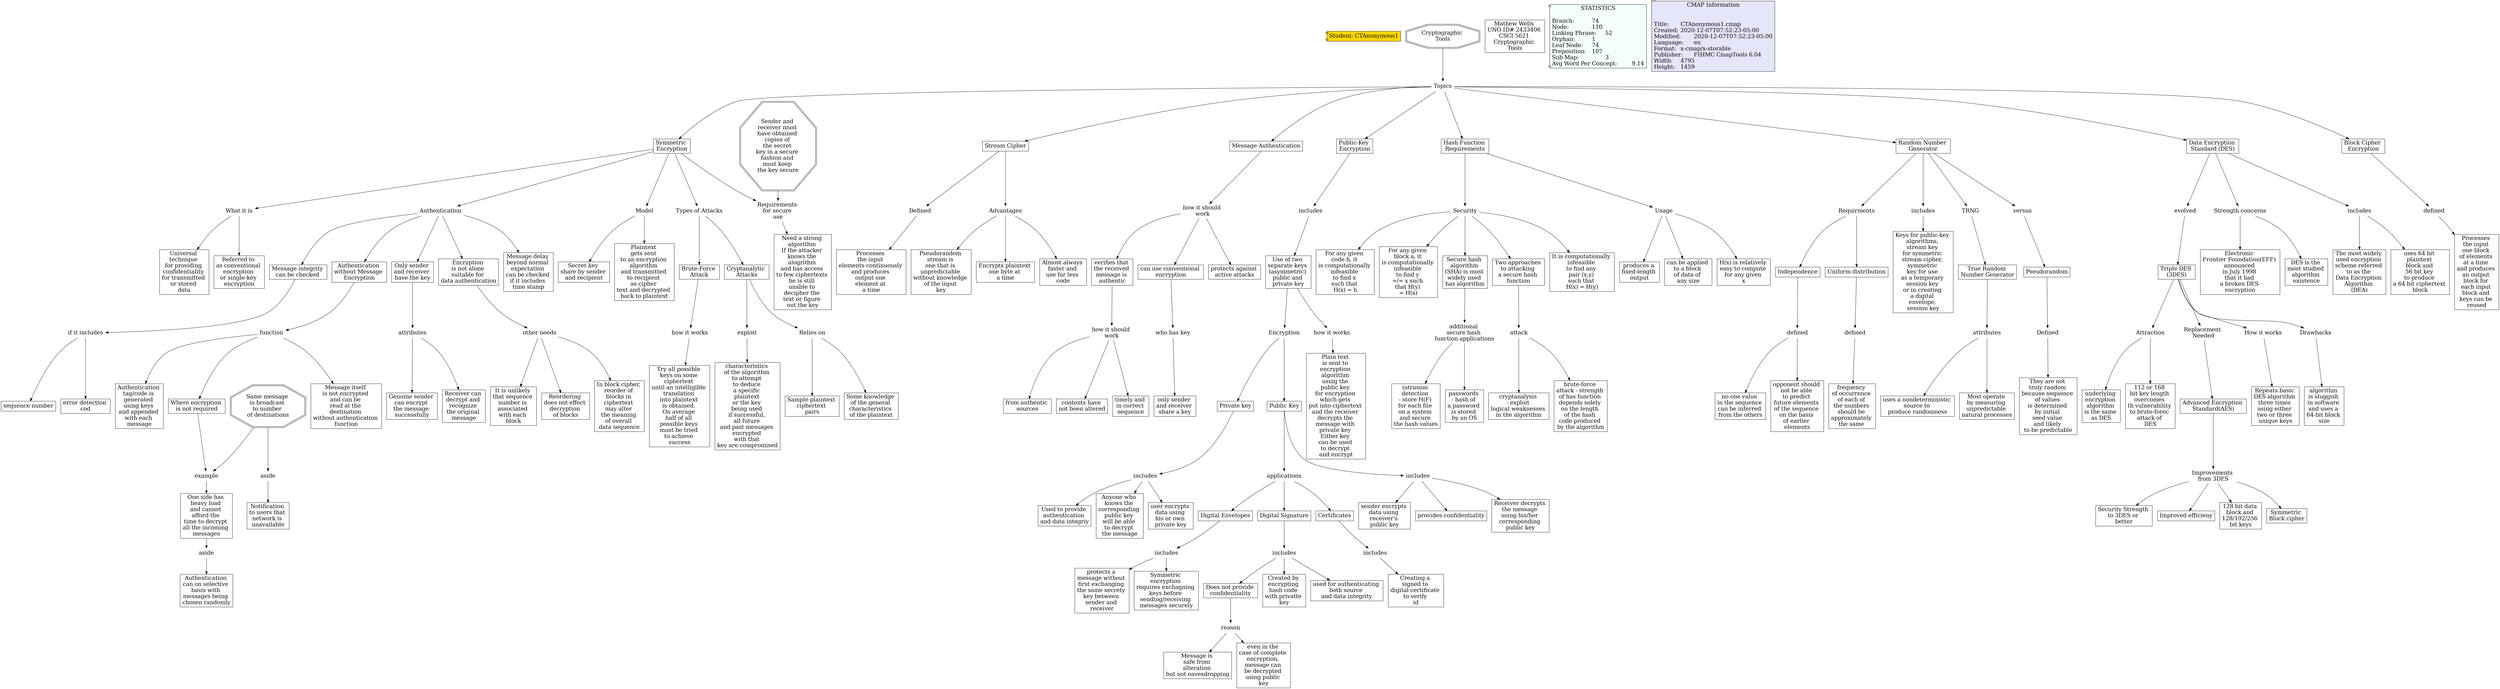 // The Round Table
digraph {
	Student [label="Student: CTAnonymous1" fillcolor=gold fontsize=20 shape=component style=filled]
	"1RRT3YQT1-2DHSBYP-NV" [label="What it is
" fontsize=20 shape=none]
	"1RRT3YQSZ-HDP1C3-NR" [label="Universal 
technique 
for providing 
confidentiality 
for transmitted 
or stored 
data" fillcolor=white fontsize=20 shape=rect style=filled]
	"1RRT3YQT1-2DHSBYP-NV" -> "1RRT3YQSZ-HDP1C3-NR" [constraint=true]
	"1RRT4T0M8-1S76WCY-1FP" [label="Brute-Force 
Attack" fillcolor=white fontsize=20 shape=rect style=filled]
	"1RRT5S56F-HPVJMP-1Z0" [label="how it works
" fontsize=20 shape=none]
	"1RRT4T0M8-1S76WCY-1FP" -> "1RRT5S56F-HPVJMP-1Z0" [constraint=true]
	"1RRT785K9-MZ1GY3-38H" [label="Stream Cipher
" fillcolor=white fontsize=20 shape=rect style=filled]
	"1RRT78WBW-214J5VQ-39P" [label=Defined fontsize=20 shape=none]
	"1RRT785K9-MZ1GY3-38H" -> "1RRT78WBW-214J5VQ-39P" [constraint=true]
	"1RRW8PYCR-46Y73N-25W" [label=Authentication fontsize=20 shape=none]
	"1RRW8VRRW-25Y29TM-2GQ" [label="Message integrity 
can be checked 
" fillcolor=white fontsize=20 shape=rect style=filled]
	"1RRW8PYCR-46Y73N-25W" -> "1RRW8VRRW-25Y29TM-2GQ" [constraint=true]
	"1RRWMLDQZ-8KQN1R-BGL" [label="Digital Envelopes
" fillcolor=white fontsize=20 shape=rect style=filled]
	"1RRWMWY0Y-1HJ2RPH-BZ1" [label=includes fontsize=20 shape=none]
	"1RRWMLDQZ-8KQN1R-BGL" -> "1RRWMWY0Y-1HJ2RPH-BZ1" [constraint=true]
	"1RRW732QK-1BCPK6T-NX" [label="Improvements 
from 3DES" fontsize=20 shape=none]
	"1RRW732QK-28YXNYF-NT" [label="Security Strength 
to 3DES or 
better" fillcolor=white fontsize=20 shape=rect style=filled]
	"1RRW732QK-1BCPK6T-NX" -> "1RRW732QK-28YXNYF-NT" [constraint=true]
	"1RRWB2BK1-1C7B2NV-42F" [label=example fontsize=20 shape=none]
	"1RRWB42NH-2BW5D7Y-45R" [label="One side has 
heavy load 
and cannot 
afford the 
time to decrypt 
all the incoming 
messages" fillcolor=white fontsize=20 shape=rect style=filled]
	"1RRWB2BK1-1C7B2NV-42F" -> "1RRWB42NH-2BW5D7Y-45R" [constraint=true]
	"1RRWNR5CM-1QS007F-FPW" [label=Defined fontsize=20 shape=none]
	"1RRWNR5CM-ZWGMZ2-FPS" [label="They are not 
truly random 
because sequence 
of values 
is determined 
by initial 
seed value 
and likely 
to be predictable
" fillcolor=white fontsize=20 shape=rect style=filled]
	"1RRWNR5CM-1QS007F-FPW" -> "1RRWNR5CM-ZWGMZ2-FPS" [constraint=true]
	"1RRT4PV1T-1QD0R9X-18F" [label="Cryptanalytic 
Attacks" fillcolor=white fontsize=20 shape=rect style=filled]
	"1RRT5JC1Q-4GXF4P-1Q6" [label=exploit fontsize=20 shape=none]
	"1RRT4PV1T-1QD0R9X-18F" -> "1RRT5JC1Q-4GXF4P-1Q6" [constraint=true]
	"1RRT8DK1M-P03B44-4P5" [label=Attraction fontsize=20 shape=none]
	"1RRT8FRPD-BC73MX-4T6" [label="underlying 
encryption 
algorithm 
is the same 
as DES" fillcolor=white fontsize=20 shape=rect style=filled]
	"1RRT8DK1M-P03B44-4P5" -> "1RRT8FRPD-BC73MX-4T6" [constraint=true]
	"1RRWNW36X-1TBH7XQ-FYM" [label=attributes fontsize=20 shape=none]
	"1RRWNW36X-9CZ5G1-FYJ" [label="uses a nondeterministic 
source to 
produce randomness
" fillcolor=white fontsize=20 shape=rect style=filled]
	"1RRWNW36X-1TBH7XQ-FYM" -> "1RRWNW36X-9CZ5G1-FYJ" [constraint=true]
	"1RRWF352Z-23SQC2D-7XQ" [label="Use of two 
separate keys 
(asymmetric) 
public and 
private key
" fillcolor=white fontsize=20 shape=rect style=filled]
	"1RRWFFHX7-25QSX60-8JQ" [label=Encryption fontsize=20 shape=none]
	"1RRWF352Z-23SQC2D-7XQ" -> "1RRWFFHX7-25QSX60-8JQ" [constraint=true]
	"1RRT785K9-MZ1GY3-38H" [label="Stream Cipher
" fillcolor=white fontsize=20 shape=rect style=filled]
	"1RRT7CV18-26GMDFF-3GQ" [label=Advantages fontsize=20 shape=none]
	"1RRT785K9-MZ1GY3-38H" -> "1RRT7CV18-26GMDFF-3GQ" [constraint=true]
	"1RRT6YZG0-1QQWXYY-2WZ" [label=Topics fontsize=20 shape=none]
	"1RRT785K9-MZ1GY3-38H" [label="Stream Cipher
" fillcolor=white fontsize=20 shape=rect style=filled]
	"1RRT6YZG0-1QQWXYY-2WZ" -> "1RRT785K9-MZ1GY3-38H" [constraint=true]
	"1RRT859T0-FC4WTF-4H6" [label=evolved fontsize=20 shape=none]
	"1RRT859T0-1FHZXM8-4H3" [label="Triple DES 
(3DES)" fillcolor=white fontsize=20 shape=rect style=filled]
	"1RRT859T0-FC4WTF-4H6" -> "1RRT859T0-1FHZXM8-4H3" [constraint=true]
	"1RRW9SV0J-NSRQSC-3P3" [label="Authentication 
without Message 
Encryption" fillcolor=white fontsize=20 shape=rect style=filled]
	"1RRW9TN17-J2KG77-3R6" [label=function fontsize=20 shape=none]
	"1RRW9SV0J-NSRQSC-3P3" -> "1RRW9TN17-J2KG77-3R6" [constraint=true]
	"1RRWFG88K-1C27JND-8M4" [label=includes fontsize=20 shape=none]
	"1RRWFXG2X-1HGKBMY-8VF" [label="Used to provide 
authentication 
and data integriy
" fillcolor=white fontsize=20 shape=rect style=filled]
	"1RRWFG88K-1C27JND-8M4" -> "1RRWFXG2X-1HGKBMY-8VF" [constraint=true]
	"1RRWFFQCV-1NPCPG3-8KR" [label="Private key
" fillcolor=white fontsize=20 shape=rect style=filled]
	"1RRWFG88K-1C27JND-8M4" [label=includes fontsize=20 shape=none]
	"1RRWFFQCV-1NPCPG3-8KR" -> "1RRWFG88K-1C27JND-8M4" [constraint=true]
	"1RRWCPYSF-X318H1-4TN" [label=Security fontsize=20 shape=none]
	"1RRWCPYSF-21G5YV1-4TK" [label="For any given 
code h, it 
is computationally 
infeasible 
to find x 
such that 
H(x) = h" fillcolor=white fontsize=20 shape=rect style=filled]
	"1RRWCPYSF-X318H1-4TN" -> "1RRWCPYSF-21G5YV1-4TK" [constraint=true]
	"1RRW7L1JY-16205QV-18Y" [label="Message Authentication
" fillcolor=white fontsize=20 shape=rect style=filled]
	"1RRW7V4LT-XYH87P-1B8" [label="how it should 
work" fontsize=20 shape=none]
	"1RRW7L1JY-16205QV-18Y" -> "1RRW7V4LT-XYH87P-1B8" [constraint=true]
	"1RRW7V4LT-XYH87P-1B8" [label="how it should 
work" fontsize=20 shape=none]
	"1RRW7WHVB-13WCTCP-1FD" [label="verifies that 
the received 
message is 
authentic" fillcolor=white fontsize=20 shape=rect style=filled]
	"1RRW7V4LT-XYH87P-1B8" -> "1RRW7WHVB-13WCTCP-1FD" [constraint=true]
	"1RRT80YNV-5NM71Q-473" [label="Strength concerns
" fontsize=20 shape=none]
	"1RRT82DS9-T0C5JC-49Z" [label="Electronic 
Frontier Foundation(EFF) 
announced 
in July 1998 
that it had 
a broken DES 
encryption" fillcolor=white fontsize=20 shape=rect style=filled]
	"1RRT80YNV-5NM71Q-473" -> "1RRT82DS9-T0C5JC-49Z" [constraint=true]
	"1RRWF24DM-LG37QJ-7W7" [label="Public-Key 
Encryption" fillcolor=white fontsize=20 shape=rect style=filled]
	"1RRWF352Z-DMZWTH-7XT" [label=includes fontsize=20 shape=none]
	"1RRWF24DM-LG37QJ-7W7" -> "1RRWF352Z-DMZWTH-7XT" [constraint=true]
	"1RRWF352Z-23SQC2D-7XQ" [label="Use of two 
separate keys 
(asymmetric) 
public and 
private key
" fillcolor=white fontsize=20 shape=rect style=filled]
	"1RRWF6CNR-1W78V9Z-835" [label="how it works
" fontsize=20 shape=none]
	"1RRWF352Z-23SQC2D-7XQ" -> "1RRWF6CNR-1W78V9Z-835" [constraint=true]
	"1RRT859T0-1FHZXM8-4H3" [label="Triple DES 
(3DES)" fillcolor=white fontsize=20 shape=rect style=filled]
	"1RRW70Y4J-1RHT32B-DV" [label="Replacement 
Needed" fontsize=20 shape=none]
	"1RRT859T0-1FHZXM8-4H3" -> "1RRW70Y4J-1RHT32B-DV" [constraint=true]
	"1RRW9FRGL-235YVGV-2YJ" [label="other needs
" fontsize=20 shape=none]
	"1RRW9KRZK-29Z2J69-35X" [label="It is unlikely 
that sequence 
number is 
associated 
with each 
block" fillcolor=white fontsize=20 shape=rect style=filled]
	"1RRW9FRGL-235YVGV-2YJ" -> "1RRW9KRZK-29Z2J69-35X" [constraint=true]
	"1RRWNGHFR-1WGGQ5W-F59" [label=Requirments fontsize=20 shape=none]
	"1RRWNHPT1-ZDCX0J-F79" [label=Independence fillcolor=white fontsize=20 shape=rect style=filled]
	"1RRWNGHFR-1WGGQ5W-F59" -> "1RRWNHPT1-ZDCX0J-F79" [constraint=true]
	"1RRT7WRQH-1KJS3M9-3YW" [label=includes fontsize=20 shape=none]
	"1RRT7WRQH-2BMJT9R-3YS" [label="The most widely 
used encryption 
scheme referred 
to as the 
Data Encryption 
Algorithm 
(DEA)" fillcolor=white fontsize=20 shape=rect style=filled]
	"1RRT7WRQH-1KJS3M9-3YW" -> "1RRT7WRQH-2BMJT9R-3YS" [constraint=true]
	"1RRT6YZG0-1QQWXYY-2WZ" [label=Topics fontsize=20 shape=none]
	"1RRWF24DM-LG37QJ-7W7" [label="Public-Key 
Encryption" fillcolor=white fontsize=20 shape=rect style=filled]
	"1RRT6YZG0-1QQWXYY-2WZ" -> "1RRWF24DM-LG37QJ-7W7" [constraint=true]
	"1RRWCPYSF-X318H1-4TN" [label=Security fontsize=20 shape=none]
	"1RRWCTRM7-2371WP-523" [label="For any given 
block a, it 
is computationally 
infeasible 
to find y 
=/= x such 
that H(y) 
= H(x)" fillcolor=white fontsize=20 shape=rect style=filled]
	"1RRWCPYSF-X318H1-4TN" -> "1RRWCTRM7-2371WP-523" [constraint=true]
	"1RRT2YG74-1P5TQKN-9W" [label="Cryptographic 
Tools" fillcolor=white fontsize=20 shape=doubleoctagon style=filled]
	"1RRT6YZG0-1QQWXYY-2WZ" [label=Topics fontsize=20 shape=none]
	"1RRT2YG74-1P5TQKN-9W" -> "1RRT6YZG0-1QQWXYY-2WZ" [constraint=true]
	"1RRWCN3LP-156Q0TT-4R3" [label="Hash Function 
Requirements" fillcolor=white fontsize=20 shape=rect style=filled]
	"1RRWCPM0R-KQPF45-4SV" [label=Usage fontsize=20 shape=none]
	"1RRWCN3LP-156Q0TT-4R3" -> "1RRWCPM0R-KQPF45-4SV" [constraint=true]
	"1RRT3B4WC-1Q2BPQX-KT" [label="Symmetric 
Encryption" fillcolor=white fontsize=20 shape=rect style=filled]
	"1RRT43NKB-28GH506-Y8" [label=Model fontsize=20 shape=none]
	"1RRT3B4WC-1Q2BPQX-KT" -> "1RRT43NKB-28GH506-Y8" [constraint=true]
	"1RRW9TN17-J2KG77-3R6" [label=function fontsize=20 shape=none]
	"1RRW9TN17-1FWRF1T-3R3" [label="Authentication 
tag/code is 
generated 
using keys 
and appended 
with each 
message" fillcolor=white fontsize=20 shape=rect style=filled]
	"1RRW9TN17-J2KG77-3R6" -> "1RRW9TN17-1FWRF1T-3R3" [constraint=true]
	"1RRT3B4WC-1Q2BPQX-KT" [label="Symmetric 
Encryption" fillcolor=white fontsize=20 shape=rect style=filled]
	"1RRW8PYCR-46Y73N-25W" [label=Authentication fontsize=20 shape=none]
	"1RRT3B4WC-1Q2BPQX-KT" -> "1RRW8PYCR-46Y73N-25W" [constraint=true]
	"1RRWDF2YP-G81LM1-6C3" [label="Secure hash 
algorithm 
(SHA) is most 
widely used 
has algorithm
" fillcolor=white fontsize=20 shape=rect style=filled]
	"1RRWDGP7Y-1FHN5ND-6YP" [label="additional 
secure hash 
function applications
" fontsize=20 shape=none]
	"1RRWDF2YP-G81LM1-6C3" -> "1RRWDGP7Y-1FHN5ND-6YP" [constraint=true]
	"1RRWMWY0Y-1HJ2RPH-BZ1" [label=includes fontsize=20 shape=none]
	"1RRWMYBTT-10MWGGZ-C3J" [label="protects a 
message without 
first exchanging 
the same secrety 
key between 
sender and 
receiver" fillcolor=white fontsize=20 shape=rect style=filled]
	"1RRWMWY0Y-1HJ2RPH-BZ1" -> "1RRWMYBTT-10MWGGZ-C3J" [constraint=true]
	"1RRWN7SDJ-11NN1WK-DWG" [label="Random Number 
Generator" fillcolor=white fontsize=20 shape=rect style=filled]
	"1RRWNBRJY-1T4MG76-DY3" [label=includes fontsize=20 shape=none]
	"1RRWN7SDJ-11NN1WK-DWG" -> "1RRWNBRJY-1T4MG76-DY3" [constraint=true]
	"1RRWDGP7Y-1FHN5ND-6YP" [label="additional 
secure hash 
function applications
" fontsize=20 shape=none]
	"1RRWDJTNF-1JP2XR3-73K" [label="intrusion 
detection 
- store H(F) 
for each file 
on a system 
and secure 
the hash values
" fillcolor=white fontsize=20 shape=rect style=filled]
	"1RRWDGP7Y-1FHN5ND-6YP" -> "1RRWDJTNF-1JP2XR3-73K" [constraint=true]
	"1RRT6YZG0-1QQWXYY-2WZ" [label=Topics fontsize=20 shape=none]
	"1RRT3B4WC-1Q2BPQX-KT" [label="Symmetric 
Encryption" fillcolor=white fontsize=20 shape=rect style=filled]
	"1RRT6YZG0-1QQWXYY-2WZ" -> "1RRT3B4WC-1Q2BPQX-KT" [constraint=true]
	"1RRW90KRX-YFGVCF-2KD" [label="if it includes
" fontsize=20 shape=none]
	"1RRW90KRX-21JXKHT-2K9" [label="sequence number
" fillcolor=white fontsize=20 shape=rect style=filled]
	"1RRW90KRX-YFGVCF-2KD" -> "1RRW90KRX-21JXKHT-2K9" [constraint=true]
	"1RRT7NYFH-1L8G2KC-3WT" [label="Data Encryption 
Standard (DES)
" fillcolor=white fontsize=20 shape=rect style=filled]
	"1RRT7WRQH-1KJS3M9-3YW" [label=includes fontsize=20 shape=none]
	"1RRT7NYFH-1L8G2KC-3WT" -> "1RRT7WRQH-1KJS3M9-3YW" [constraint=true]
	"1RRW9FRGL-235YVGV-2YJ" [label="other needs
" fontsize=20 shape=none]
	"1RRW9JS9F-16TSF9R-33B" [label="Reordering 
does not effect 
decryption 
of blocks" fillcolor=white fontsize=20 shape=rect style=filled]
	"1RRW9FRGL-235YVGV-2YJ" -> "1RRW9JS9F-16TSF9R-33B" [constraint=true]
	"1RRT4PV2B-NT94Q4-18J" [label="Types of Attacks
" fontsize=20 shape=none]
	"1RRT4PV1T-1QD0R9X-18F" [label="Cryptanalytic 
Attacks" fillcolor=white fontsize=20 shape=rect style=filled]
	"1RRT4PV2B-NT94Q4-18J" -> "1RRT4PV1T-1QD0R9X-18F" [constraint=true]
	"1RRWD7W1W-1LGTQY5-60M" [label=attack fontsize=20 shape=none]
	"1RRWD7W1W-1J9G234-60J" [label="cryptanalysis 
- exploit 
logical weaknesses 
in the algorithm
" fillcolor=white fontsize=20 shape=rect style=filled]
	"1RRWD7W1W-1LGTQY5-60M" -> "1RRWD7W1W-1J9G234-60J" [constraint=true]
	"1RRWMJBYP-3BT3JS-BBV" [label="Digital Signature
" fillcolor=white fontsize=20 shape=rect style=filled]
	"1RRWMM69L-3PVRFX-BHV" [label=includes fontsize=20 shape=none]
	"1RRWMJBYP-3BT3JS-BBV" -> "1RRWMM69L-3PVRFX-BHV" [constraint=true]
	"1RRT4PV2B-NT94Q4-18J" [label="Types of Attacks
" fontsize=20 shape=none]
	"1RRT4T0M8-1S76WCY-1FP" [label="Brute-Force 
Attack" fillcolor=white fontsize=20 shape=rect style=filled]
	"1RRT4PV2B-NT94Q4-18J" -> "1RRT4T0M8-1S76WCY-1FP" [constraint=true]
	"1RRW9TN17-J2KG77-3R6" [label=function fontsize=20 shape=none]
	"1RRWB1DQD-HW03Z0-40F" [label="Where encryption 
is not required
" fillcolor=white fontsize=20 shape=rect style=filled]
	"1RRW9TN17-J2KG77-3R6" -> "1RRWB1DQD-HW03Z0-40F" [constraint=true]
	"1RRW8PYCR-10QYCSV-25S" [label="Only sender 
and receiver 
have the key
" fillcolor=white fontsize=20 shape=rect style=filled]
	"1RRW8S5DD-23F0GR-290" [label=attributes fontsize=20 shape=none]
	"1RRW8PYCR-10QYCSV-25S" -> "1RRW8S5DD-23F0GR-290" [constraint=true]
	"1RRWN7SDJ-11NN1WK-DWG" [label="Random Number 
Generator" fillcolor=white fontsize=20 shape=rect style=filled]
	"1RRWNTC70-G90WSL-FW6" [label=TRNG fontsize=20 shape=none]
	"1RRWN7SDJ-11NN1WK-DWG" -> "1RRWNTC70-G90WSL-FW6" [constraint=true]
	"1RRW7XG4L-T820X1-1HS" [label="can use conventional 
encryption" fillcolor=white fontsize=20 shape=rect style=filled]
	"1RRW7YP31-1Z49LN2-1KJ" [label="who has key
" fontsize=20 shape=none]
	"1RRW7XG4L-T820X1-1HS" -> "1RRW7YP31-1Z49LN2-1KJ" [constraint=true]
	"1RRT4PV1T-1QD0R9X-18F" [label="Cryptanalytic 
Attacks" fillcolor=white fontsize=20 shape=rect style=filled]
	"1RRT56Z5C-YGYXPL-1HF" [label="Relies on" fontsize=20 shape=none]
	"1RRT4PV1T-1QD0R9X-18F" -> "1RRT56Z5C-YGYXPL-1HF" [constraint=true]
	"1RRT3B4WC-1Q2BPQX-KT" [label="Symmetric 
Encryption" fillcolor=white fontsize=20 shape=rect style=filled]
	"1RRT3YQT1-2DHSBYP-NV" [label="What it is
" fontsize=20 shape=none]
	"1RRT3B4WC-1Q2BPQX-KT" -> "1RRT3YQT1-2DHSBYP-NV" [constraint=true]
	"1RRWNPMTT-XM56CJ-FN0" [label=versus fontsize=20 shape=none]
	"1RRWNPMT9-62W0GM-FMX" [label=Pseudorandom fillcolor=white fontsize=20 shape=rect style=filled]
	"1RRWNPMTT-XM56CJ-FN0" -> "1RRWNPMT9-62W0GM-FMX" [constraint=true]
	"1RRWNKJT6-1YPR02F-FD8" [label=defined fontsize=20 shape=none]
	"1RRWNKJT6-1QVL0HP-FD5" [label="no one value 
in the sequence 
can be inferred 
from the others
" fillcolor=white fontsize=20 shape=rect style=filled]
	"1RRWNKJT6-1YPR02F-FD8" -> "1RRWNKJT6-1QVL0HP-FD5" [constraint=true]
	"1RRW9FRGL-235YVGV-2YJ" [label="other needs
" fontsize=20 shape=none]
	"1RRW9FRGL-1NFJV85-2YF" [label="In block cipher, 
reorder of 
blocks in 
ciphertext 
may alter 
the meaning 
of overall 
data sequence
" fillcolor=white fontsize=20 shape=rect style=filled]
	"1RRW9FRGL-235YVGV-2YJ" -> "1RRW9FRGL-1NFJV85-2YF" [constraint=true]
	"1RRT5JC1Q-4GXF4P-1Q6" [label=exploit fontsize=20 shape=none]
	"1RRT5JC1Q-NPX10Q-1Q3" [label="characteristics 
of the algorithm 
to attempt 
to deduce 
a specific 
plaintext 
or the key 
being used 
if successful, 
all future 
and past messages 
encrypted 
with that 
key are compromised
" fillcolor=white fontsize=20 shape=rect style=filled]
	"1RRT5JC1Q-4GXF4P-1Q6" -> "1RRT5JC1Q-NPX10Q-1Q3" [constraint=true]
	"1RRT6YZG0-1QQWXYY-2WZ" [label=Topics fontsize=20 shape=none]
	"1RRW7L1JY-16205QV-18Y" [label="Message Authentication
" fillcolor=white fontsize=20 shape=rect style=filled]
	"1RRT6YZG0-1QQWXYY-2WZ" -> "1RRW7L1JY-16205QV-18Y" [constraint=true]
	"1RRWNPMT9-62W0GM-FMX" [label=Pseudorandom fillcolor=white fontsize=20 shape=rect style=filled]
	"1RRWNR5CM-1QS007F-FPW" [label=Defined fontsize=20 shape=none]
	"1RRWNPMT9-62W0GM-FMX" -> "1RRWNR5CM-1QS007F-FPW" [constraint=true]
	"1RRT75FP0-5YW5JG-334" [label=defined fontsize=20 shape=none]
	"1RRT75FP0-23W9L1C-331" [label="Processes 
the input 
one block 
of elements 
at a time 
and produces 
an output 
block for 
each input 
block and 
keys can be 
reused" fillcolor=white fontsize=20 shape=rect style=filled]
	"1RRT75FP0-5YW5JG-334" -> "1RRT75FP0-23W9L1C-331" [constraint=true]
	"1RRT7CV18-26GMDFF-3GQ" [label=Advantages fontsize=20 shape=none]
	"1RRT7JFSX-1CY7QRV-3M8" [label="Pseudorandom 
stream is 
one that is 
unpredictable 
without knowledge 
of the input 
key" fillcolor=white fontsize=20 shape=rect style=filled]
	"1RRT7CV18-26GMDFF-3GQ" -> "1RRT7JFSX-1CY7QRV-3M8" [constraint=true]
	"1RRT859T0-1FHZXM8-4H3" [label="Triple DES 
(3DES)" fillcolor=white fontsize=20 shape=rect style=filled]
	"1RRT8DK1M-P03B44-4P5" [label=Attraction fontsize=20 shape=none]
	"1RRT859T0-1FHZXM8-4H3" -> "1RRT8DK1M-P03B44-4P5" [constraint=true]
	"1RRW7WHVB-13WCTCP-1FD" [label="verifies that 
the received 
message is 
authentic" fillcolor=white fontsize=20 shape=rect style=filled]
	"1RRW7ZY26-LPCGKJ-1NF" [label="how it should 
work" fontsize=20 shape=none]
	"1RRW7WHVB-13WCTCP-1FD" -> "1RRW7ZY26-LPCGKJ-1NF" [constraint=true]
	"1RRT8CB4M-2CJGVYR-4KD" [label="How it works
" fontsize=20 shape=none]
	"1RRT8CB4M-1YB08XQ-4K9" [label="Repeats basic 
DES algorithm 
three times 
using either 
two or three 
unique keys
" fillcolor=white fontsize=20 shape=rect style=filled]
	"1RRT8CB4M-2CJGVYR-4KD" -> "1RRT8CB4M-1YB08XQ-4K9" [constraint=true]
	"1RRWD7W1W-1LGTQY5-60M" [label=attack fontsize=20 shape=none]
	"1RRWD9DW9-1C4ZC77-64H" [label="brute-force 
attack - strength 
of has function 
depends solely 
on the length 
of the hash 
code produced 
by the algorithm
" fillcolor=white fontsize=20 shape=rect style=filled]
	"1RRWD7W1W-1LGTQY5-60M" -> "1RRWD9DW9-1C4ZC77-64H" [constraint=true]
	"1RRT859T0-1FHZXM8-4H3" [label="Triple DES 
(3DES)" fillcolor=white fontsize=20 shape=rect style=filled]
	"1RRT8CB4M-2CJGVYR-4KD" [label="How it works
" fontsize=20 shape=none]
	"1RRT859T0-1FHZXM8-4H3" -> "1RRT8CB4M-2CJGVYR-4KD" [constraint=true]
	"1RRWMWY0Y-1HJ2RPH-BZ1" [label=includes fontsize=20 shape=none]
	"1RRWMWY0Y-THG0NB-BYY" [label="Symmetric 
encryption 
requires exchagning 
keys before 
sending/receiving 
messages securely
" fillcolor=white fontsize=20 shape=rect style=filled]
	"1RRWMWY0Y-1HJ2RPH-BZ1" -> "1RRWMWY0Y-THG0NB-BYY" [constraint=true]
	"1RRT859T0-1FHZXM8-4H3" [label="Triple DES 
(3DES)" fillcolor=white fontsize=20 shape=rect style=filled]
	"1RRT8GQN5-1XRHTSQ-4WJ" [label=Drawbacks fontsize=20 shape=none]
	"1RRT859T0-1FHZXM8-4H3" -> "1RRT8GQN5-1XRHTSQ-4WJ" [constraint=true]
	"1RRW90KRX-YFGVCF-2KD" [label="if it includes
" fontsize=20 shape=none]
	"1RRW90Z1Z-10TZ1F2-2LV" [label="error detection 
cod" fillcolor=white fontsize=20 shape=rect style=filled]
	"1RRW90KRX-YFGVCF-2KD" -> "1RRW90Z1Z-10TZ1F2-2LV" [constraint=true]
	"1RRWFFHX7-7YSRV9-8JM" [label="Public Key
" fillcolor=white fontsize=20 shape=rect style=filled]
	"1RRWMJBYP-7MH3RV-BBY" [label=applications fontsize=20 shape=none]
	"1RRWFFHX7-7YSRV9-8JM" -> "1RRWMJBYP-7MH3RV-BBY" [constraint=true]
	"1RRW732QK-1BCPK6T-NX" [label="Improvements 
from 3DES" fontsize=20 shape=none]
	"1RRW73X9F-1MD3VG8-RS" [label="Improved efficieny
" fillcolor=white fontsize=20 shape=rect style=filled]
	"1RRW732QK-1BCPK6T-NX" -> "1RRW73X9F-1MD3VG8-RS" [constraint=true]
	"1RRW7V4LT-XYH87P-1B8" [label="how it should 
work" fontsize=20 shape=none]
	"1RRW7XG4L-T820X1-1HS" [label="can use conventional 
encryption" fillcolor=white fontsize=20 shape=rect style=filled]
	"1RRW7V4LT-XYH87P-1B8" -> "1RRW7XG4L-T820X1-1HS" [constraint=true]
	"1RRW7YP31-1Z49LN2-1KJ" [label="who has key
" fontsize=20 shape=none]
	"1RRW7YP2J-SDLGPN-1KF" [label="only sender 
and receiver 
share a key
" fillcolor=white fontsize=20 shape=rect style=filled]
	"1RRW7YP31-1Z49LN2-1KJ" -> "1RRW7YP2J-SDLGPN-1KF" [constraint=true]
	"1RRT5S56F-HPVJMP-1Z0" [label="how it works
" fontsize=20 shape=none]
	"1RRT5S56F-1J4G13K-1YX" [label="Try all possible 
keys on some 
ciphertext 
until an intelligible 
translation 
into plaintext 
is obtained. 
On average 
half of all 
possible keys 
must be tried 
to achieve 
success" fillcolor=white fontsize=20 shape=rect style=filled]
	"1RRT5S56F-HPVJMP-1Z0" -> "1RRT5S56F-1J4G13K-1YX" [constraint=true]
	"1RRWMPXT3-2CGMFXC-BPJ" [label="Does not provide 
confidentiality" fillcolor=white fontsize=20 shape=rect style=filled]
	"1RRWMSRSZ-1W5RX49-BRD" [label=reason fontsize=20 shape=none]
	"1RRWMPXT3-2CGMFXC-BPJ" -> "1RRWMSRSZ-1W5RX49-BRD" [constraint=true]
	"1RRW8PYCR-46Y73N-25W" [label=Authentication fontsize=20 shape=none]
	"1RRW9SV0J-NSRQSC-3P3" [label="Authentication 
without Message 
Encryption" fillcolor=white fontsize=20 shape=rect style=filled]
	"1RRW8PYCR-46Y73N-25W" -> "1RRW9SV0J-NSRQSC-3P3" [constraint=true]
	"1RRWMJBYP-7MH3RV-BBY" [label=applications fontsize=20 shape=none]
	"1RRWMJBYP-3BT3JS-BBV" [label="Digital Signature
" fillcolor=white fontsize=20 shape=rect style=filled]
	"1RRWMJBYP-7MH3RV-BBY" -> "1RRWMJBYP-3BT3JS-BBV" [constraint=true]
	"1RRWNTC70-G90WSL-FW6" [label=TRNG fontsize=20 shape=none]
	"1RRWNTC70-1R8H09L-FW3" [label="True Random 
Number Generator
" fillcolor=white fontsize=20 shape=rect style=filled]
	"1RRWNTC70-G90WSL-FW6" -> "1RRWNTC70-1R8H09L-FW3" [constraint=true]
	"1RRWB6B69-1706FGS-4BD" [label=aside fontsize=20 shape=none]
	"1RRWB6B69-1G69Q1Y-4B9" [label="Notification 
to users that 
network is 
unavailable" fillcolor=white fontsize=20 shape=rect style=filled]
	"1RRWB6B69-1706FGS-4BD" -> "1RRWB6B69-1G69Q1Y-4B9" [constraint=true]
	"1RRT7CV18-26GMDFF-3GQ" [label=Advantages fontsize=20 shape=none]
	"1RRT7HBMN-RMP1JB-3KF" [label="Encrypts plaintext 
one byte at 
a time" fillcolor=white fontsize=20 shape=rect style=filled]
	"1RRT7CV18-26GMDFF-3GQ" -> "1RRT7HBMN-RMP1JB-3KF" [constraint=true]
	"1RRW732QK-1BCPK6T-NX" [label="Improvements 
from 3DES" fontsize=20 shape=none]
	"1RRW75PZR-1NR59N9-VN" [label="128 bit data 
block and 
128/192/256 
bit keys" fillcolor=white fontsize=20 shape=rect style=filled]
	"1RRW732QK-1BCPK6T-NX" -> "1RRW75PZR-1NR59N9-VN" [constraint=true]
	"1RRW7ZY26-LPCGKJ-1NF" [label="how it should 
work" fontsize=20 shape=none]
	"1RRW8K634-10NPRH2-1QQ" [label="from authentic 
sources" fillcolor=white fontsize=20 shape=rect style=filled]
	"1RRW7ZY26-LPCGKJ-1NF" -> "1RRW8K634-10NPRH2-1QQ" [constraint=true]
	"1RRT78WBW-214J5VQ-39P" [label=Defined fontsize=20 shape=none]
	"1RRT78WBW-1C0LH5J-39L" [label="Processes 
the input 
elements continuously 
and produces 
output one 
element at 
a time" fillcolor=white fontsize=20 shape=rect style=filled]
	"1RRT78WBW-214J5VQ-39P" -> "1RRT78WBW-1C0LH5J-39L" [constraint=true]
	"1RRT5WXFS-N1VV8W-274" [label="Requirements 
for secure 
use" fontsize=20 shape=none]
	"1RRT5WXFS-1FHC0PF-271" [label="Need a strong 
algorithm 
If the attacker 
knows the 
alogrithm 
and has access 
to few ciphertexts 
he is still 
unable to 
decipher the 
text or figure 
out the key
" fillcolor=white fontsize=20 shape=rect style=filled]
	"1RRT5WXFS-N1VV8W-274" -> "1RRT5WXFS-1FHC0PF-271" [constraint=true]
	"1RRWMM69L-3PVRFX-BHV" [label=includes fontsize=20 shape=none]
	"1RRWMMYND-2DCR0RG-BLR" [label="Created by 
encrypting 
hash code 
with privatte 
key" fillcolor=white fontsize=20 shape=rect style=filled]
	"1RRWMM69L-3PVRFX-BHV" -> "1RRWMMYND-2DCR0RG-BLR" [constraint=true]
	"1RRWF352Z-DMZWTH-7XT" [label=includes fontsize=20 shape=none]
	"1RRWF352Z-23SQC2D-7XQ" [label="Use of two 
separate keys 
(asymmetric) 
public and 
private key
" fillcolor=white fontsize=20 shape=rect style=filled]
	"1RRWF352Z-DMZWTH-7XT" -> "1RRWF352Z-23SQC2D-7XQ" [constraint=true]
	"1RRWCPM0R-KQPF45-4SV" [label=Usage fontsize=20 shape=none]
	"1RRWCRZ2X-6J8VVP-4XX" [label="produces a 
fixed-length 
output" fillcolor=white fontsize=20 shape=rect style=filled]
	"1RRWCPM0R-KQPF45-4SV" -> "1RRWCRZ2X-6J8VVP-4XX" [constraint=true]
	"1RRW9C10P-Y2GN49-2VY" [label="Encryption 
is not alone 
suitable for 
data authentication
" fillcolor=white fontsize=20 shape=rect style=filled]
	"1RRW9FRGL-235YVGV-2YJ" [label="other needs
" fontsize=20 shape=none]
	"1RRW9C10P-Y2GN49-2VY" -> "1RRW9FRGL-235YVGV-2YJ" [constraint=true]
	"1RRT3B4WC-1Q2BPQX-KT" [label="Symmetric 
Encryption" fillcolor=white fontsize=20 shape=rect style=filled]
	"1RRT4PV2B-NT94Q4-18J" [label="Types of Attacks
" fontsize=20 shape=none]
	"1RRT3B4WC-1Q2BPQX-KT" -> "1RRT4PV2B-NT94Q4-18J" [constraint=true]
	"1RRWCPYSF-X318H1-4TN" [label=Security fontsize=20 shape=none]
	"1RRWDF2YP-G81LM1-6C3" [label="Secure hash 
algorithm 
(SHA) is most 
widely used 
has algorithm
" fillcolor=white fontsize=20 shape=rect style=filled]
	"1RRWCPYSF-X318H1-4TN" -> "1RRWDF2YP-G81LM1-6C3" [constraint=true]
	"1RRWNKJT6-1YPR02F-FD8" [label=defined fontsize=20 shape=none]
	"1RRWNLG89-2C1FGJK-FH6" [label="opponent should 
not be able 
to predict 
future elements 
of the sequence 
on the basis 
of earlier 
elements" fillcolor=white fontsize=20 shape=rect style=filled]
	"1RRWNKJT6-1YPR02F-FD8" -> "1RRWNLG89-2C1FGJK-FH6" [constraint=true]
	"1RRW732QK-1BCPK6T-NX" [label="Improvements 
from 3DES" fontsize=20 shape=none]
	"1RRW7572K-CL6NLT-TD" [label="Symmetric 
Block cipher
" fillcolor=white fontsize=20 shape=rect style=filled]
	"1RRW732QK-1BCPK6T-NX" -> "1RRW7572K-CL6NLT-TD" [constraint=true]
	"1RRWFG88K-1C27JND-8M4" [label=includes fontsize=20 shape=none]
	"1RRWFW8WD-9Z5HCX-8QF" [label="Anyone who 
knows the 
corresponding 
public key 
will be able 
to decrypt 
the message
" fillcolor=white fontsize=20 shape=rect style=filled]
	"1RRWFG88K-1C27JND-8M4" -> "1RRWFW8WD-9Z5HCX-8QF" [constraint=true]
	"1RRWB2BK1-1M4RR7L-42B" [label="Same message 
is broadcast 
to number 
of destinations
" fillcolor=white fontsize=20 shape=doubleoctagon style=filled]
	"1RRWB2BK1-1C7B2NV-42F" [label=example fontsize=20 shape=none]
	"1RRWB2BK1-1M4RR7L-42B" -> "1RRWB2BK1-1C7B2NV-42F" [constraint=true]
	"1RRT6YZG0-1QQWXYY-2WZ" [label=Topics fontsize=20 shape=none]
	"1RRWN7SDJ-11NN1WK-DWG" [label="Random Number 
Generator" fillcolor=white fontsize=20 shape=rect style=filled]
	"1RRT6YZG0-1QQWXYY-2WZ" -> "1RRWN7SDJ-11NN1WK-DWG" [constraint=true]
	"1RRT6YZG0-1QQWXYY-2WZ" [label=Topics fontsize=20 shape=none]
	"1RRT7NYFH-1L8G2KC-3WT" [label="Data Encryption 
Standard (DES)
" fillcolor=white fontsize=20 shape=rect style=filled]
	"1RRT6YZG0-1QQWXYY-2WZ" -> "1RRT7NYFH-1L8G2KC-3WT" [constraint=true]
	"1RRWNGHFR-1VWDT8X-F56" [label="Uniform distribution
" fillcolor=white fontsize=20 shape=rect style=filled]
	"1RRWNJ3CP-10PGYS7-F8B" [label=defined fontsize=20 shape=none]
	"1RRWNGHFR-1VWDT8X-F56" -> "1RRWNJ3CP-10PGYS7-F8B" [constraint=true]
	"1RRW8PYCR-46Y73N-25W" [label=Authentication fontsize=20 shape=none]
	"1RRW8PYCR-10QYCSV-25S" [label="Only sender 
and receiver 
have the key
" fillcolor=white fontsize=20 shape=rect style=filled]
	"1RRW8PYCR-46Y73N-25W" -> "1RRW8PYCR-10QYCSV-25S" [constraint=true]
	"1RRWMM69L-3PVRFX-BHV" [label=includes fontsize=20 shape=none]
	"1RRWMM69L-9V211X-BHR" [label="used for authenticating 
both source 
and data integrity
" fillcolor=white fontsize=20 shape=rect style=filled]
	"1RRWMM69L-3PVRFX-BHV" -> "1RRWMM69L-9V211X-BHR" [constraint=true]
	"1RRW8VRRW-25Y29TM-2GQ" [label="Message integrity 
can be checked 
" fillcolor=white fontsize=20 shape=rect style=filled]
	"1RRW90KRX-YFGVCF-2KD" [label="if it includes
" fontsize=20 shape=none]
	"1RRW8VRRW-25Y29TM-2GQ" -> "1RRW90KRX-YFGVCF-2KD" [constraint=true]
	"1RRT43NKB-28GH506-Y8" [label=Model fontsize=20 shape=none]
	"1RRT4NFMW-S0V33P-16H" [label="Secret key 
share by sender 
and recipient
" fillcolor=white fontsize=20 shape=rect style=filled]
	"1RRT43NKB-28GH506-Y8" -> "1RRT4NFMW-S0V33P-16H" [constraint=true]
	"1RRWNTC70-1R8H09L-FW3" [label="True Random 
Number Generator
" fillcolor=white fontsize=20 shape=rect style=filled]
	"1RRWNW36X-1TBH7XQ-FYM" [label=attributes fontsize=20 shape=none]
	"1RRWNTC70-1R8H09L-FW3" -> "1RRWNW36X-1TBH7XQ-FYM" [constraint=true]
	"1RRWMM69L-3PVRFX-BHV" [label=includes fontsize=20 shape=none]
	"1RRWMPXT3-2CGMFXC-BPJ" [label="Does not provide 
confidentiality" fillcolor=white fontsize=20 shape=rect style=filled]
	"1RRWMM69L-3PVRFX-BHV" -> "1RRWMPXT3-2CGMFXC-BPJ" [constraint=true]
	"1RRWN7SDJ-11NN1WK-DWG" [label="Random Number 
Generator" fillcolor=white fontsize=20 shape=rect style=filled]
	"1RRWNPMTT-XM56CJ-FN0" [label=versus fontsize=20 shape=none]
	"1RRWN7SDJ-11NN1WK-DWG" -> "1RRWNPMTT-XM56CJ-FN0" [constraint=true]
	"1RRWCPM0R-KQPF45-4SV" [label=Usage fontsize=20 shape=none]
	"1RRWCPM0R-1C7M39R-4SR" [label="can be applied 
to a block 
of data of 
any size" fillcolor=white fontsize=20 shape=rect style=filled]
	"1RRWCPM0R-KQPF45-4SV" -> "1RRWCPM0R-1C7M39R-4SR" [constraint=true]
	"1RRWF6CNR-1W78V9Z-835" [label="how it works
" fontsize=20 shape=none]
	"1RRWF6CNR-1YFYLT2-832" [label="Plain text 
is sent to 
encryption 
algorithm 
usnig the 
public key 
for encryption 
which gets 
put into ciphertext 
and the receiver 
decrypts the 
message with 
private key 
Either key 
can be used 
to decrypt 
and encrypt
" fillcolor=white fontsize=20 shape=rect style=filled]
	"1RRWF6CNR-1W78V9Z-835" -> "1RRWF6CNR-1YFYLT2-832" [constraint=true]
	"1RRWCN3LP-156Q0TT-4R3" [label="Hash Function 
Requirements" fillcolor=white fontsize=20 shape=rect style=filled]
	"1RRWCPYSF-X318H1-4TN" [label=Security fontsize=20 shape=none]
	"1RRWCN3LP-156Q0TT-4R3" -> "1RRWCPYSF-X318H1-4TN" [constraint=true]
	"1RRW8S5DD-23F0GR-290" [label=attributes fontsize=20 shape=none]
	"1RRW8S5DD-18B02F1-28X" [label="Genuine sender 
can encrypt 
the message 
successfully" fillcolor=white fontsize=20 shape=rect style=filled]
	"1RRW8S5DD-23F0GR-290" -> "1RRW8S5DD-18B02F1-28X" [constraint=true]
	"1RRT7WRQH-1KJS3M9-3YW" [label=includes fontsize=20 shape=none]
	"1RRT7YX73-1KBB9KZ-43K" [label="uses 64 bit 
plaintext 
block and 
56 bit key 
to produce 
a 64 bit ciphertext 
block" fillcolor=white fontsize=20 shape=rect style=filled]
	"1RRT7WRQH-1KJS3M9-3YW" -> "1RRT7YX73-1KBB9KZ-43K" [constraint=true]
	"1RRWN0QVQ-1HN2HDG-C96" [label=includes fontsize=20 shape=none]
	"1RRWN0QVQ-C9084D-C93" [label="Creating a 
signed to 
digital certificate 
to verify 
id" fillcolor=white fontsize=20 shape=rect style=filled]
	"1RRWN0QVQ-1HN2HDG-C96" -> "1RRWN0QVQ-C9084D-C93" [constraint=true]
	"1RRT7CV18-26GMDFF-3GQ" [label=Advantages fontsize=20 shape=none]
	"1RRT7CV18-VQWLG9-3GM" [label="Almost always 
faster and 
use far less 
code" fillcolor=white fontsize=20 shape=rect style=filled]
	"1RRT7CV18-26GMDFF-3GQ" -> "1RRT7CV18-VQWLG9-3GM" [constraint=true]
	"1RRWMKD2M-1CTVYW4-BFC" [label=Certificates fillcolor=white fontsize=20 shape=rect style=filled]
	"1RRWN0QVQ-1HN2HDG-C96" [label=includes fontsize=20 shape=none]
	"1RRWMKD2M-1CTVYW4-BFC" -> "1RRWN0QVQ-1HN2HDG-C96" [constraint=true]
	"1RRWCPYSF-X318H1-4TN" [label=Security fontsize=20 shape=none]
	"1RRWD6LP3-8CSMMY-5YB" [label="Two approaches 
to attacking 
a secure hash 
function" fillcolor=white fontsize=20 shape=rect style=filled]
	"1RRWCPYSF-X318H1-4TN" -> "1RRWD6LP3-8CSMMY-5YB" [constraint=true]
	"1RRT56Z5C-YGYXPL-1HF" [label="Relies on" fontsize=20 shape=none]
	"1RRT59MRS-1TJQ5XD-1N7" [label="Sample plaintext 
ciphertext 
pairs" fillcolor=white fontsize=20 shape=rect style=filled]
	"1RRT56Z5C-YGYXPL-1HF" -> "1RRT59MRS-1TJQ5XD-1N7" [constraint=true]
	"1RRW8PYCR-46Y73N-25W" [label=Authentication fontsize=20 shape=none]
	"1RRW9C10P-Y2GN49-2VY" [label="Encryption 
is not alone 
suitable for 
data authentication
" fillcolor=white fontsize=20 shape=rect style=filled]
	"1RRW8PYCR-46Y73N-25W" -> "1RRW9C10P-Y2GN49-2VY" [constraint=true]
	"1RRWMJBYP-7MH3RV-BBY" [label=applications fontsize=20 shape=none]
	"1RRWMKD2M-1CTVYW4-BFC" [label=Certificates fillcolor=white fontsize=20 shape=rect style=filled]
	"1RRWMJBYP-7MH3RV-BBY" -> "1RRWMKD2M-1CTVYW4-BFC" [constraint=true]
	"1RRT43NKB-28GH506-Y8" [label=Model fontsize=20 shape=none]
	"1RRT43NKB-1W5X50G-Y5" [label="Plaintext 
gets sent 
to an encryption 
algorithm 
and transmitted 
to recipient 
as cipher 
text and decrypted 
back to plaintext
" fillcolor=white fontsize=20 shape=rect style=filled]
	"1RRT43NKB-28GH506-Y8" -> "1RRT43NKB-1W5X50G-Y5" [constraint=true]
	"1RRWB42NH-2BW5D7Y-45R" [label="One side has 
heavy load 
and cannot 
afford the 
time to decrypt 
all the incoming 
messages" fillcolor=white fontsize=20 shape=rect style=filled]
	"1RRWB8973-18X9SPD-4H4" [label=aside fontsize=20 shape=none]
	"1RRWB42NH-2BW5D7Y-45R" -> "1RRWB8973-18X9SPD-4H4" [constraint=true]
	"1RRWNGHFR-1WGGQ5W-F59" [label=Requirments fontsize=20 shape=none]
	"1RRWNGHFR-1VWDT8X-F56" [label="Uniform distribution
" fillcolor=white fontsize=20 shape=rect style=filled]
	"1RRWNGHFR-1WGGQ5W-F59" -> "1RRWNGHFR-1VWDT8X-F56" [constraint=true]
	"1RRT56Z5C-YGYXPL-1HF" [label="Relies on" fontsize=20 shape=none]
	"1RRT57Y2P-1GXJ67S-1KF" [label="Some knowledge 
of the general 
characteristics 
of the plaintext
" fillcolor=white fontsize=20 shape=rect style=filled]
	"1RRT56Z5C-YGYXPL-1HF" -> "1RRT57Y2P-1GXJ67S-1KF" [constraint=true]
	"1RRT7NYFH-1L8G2KC-3WT" [label="Data Encryption 
Standard (DES)
" fillcolor=white fontsize=20 shape=rect style=filled]
	"1RRT859T0-FC4WTF-4H6" [label=evolved fontsize=20 shape=none]
	"1RRT7NYFH-1L8G2KC-3WT" -> "1RRT859T0-FC4WTF-4H6" [constraint=true]
	"1RRWMBHJM-6S4V52-9HZ" [label=includes fontsize=20 shape=none]
	"1RRWMBHJM-1VSNLJD-9HW" [label="sender encrypts 
data using 
receiver's 
public key
" fillcolor=white fontsize=20 shape=rect style=filled]
	"1RRWMBHJM-6S4V52-9HZ" -> "1RRWMBHJM-1VSNLJD-9HW" [constraint=true]
	"1RRT6YZG0-1QQWXYY-2WZ" [label=Topics fontsize=20 shape=none]
	"1RRWCN3LP-156Q0TT-4R3" [label="Hash Function 
Requirements" fillcolor=white fontsize=20 shape=rect style=filled]
	"1RRT6YZG0-1QQWXYY-2WZ" -> "1RRWCN3LP-156Q0TT-4R3" [constraint=true]
	"1RRWB2BK1-1M4RR7L-42B" [label="Same message 
is broadcast 
to number 
of destinations
" fillcolor=white fontsize=20 shape=doubleoctagon style=filled]
	"1RRWB6B69-1706FGS-4BD" [label=aside fontsize=20 shape=none]
	"1RRWB2BK1-1M4RR7L-42B" -> "1RRWB6B69-1706FGS-4BD" [constraint=true]
	"1RRW9TN17-J2KG77-3R6" [label=function fontsize=20 shape=none]
	"1RRW9Z4BC-LXFJBG-3WB" [label="Message itself 
is not encrypted 
and can be 
read at the 
destination 
without authentication 
function" fillcolor=white fontsize=20 shape=rect style=filled]
	"1RRW9TN17-J2KG77-3R6" -> "1RRW9Z4BC-LXFJBG-3WB" [constraint=true]
	"1RRT8DK1M-P03B44-4P5" [label=Attraction fontsize=20 shape=none]
	"1RRT8DK1M-1GXQDWN-4P2" [label="112 or 168 
bit key length 
overcomes 
th vulnerability 
to brute-forec 
attack of 
DES" fillcolor=white fontsize=20 shape=rect style=filled]
	"1RRT8DK1M-P03B44-4P5" -> "1RRT8DK1M-1GXQDWN-4P2" [constraint=true]
	"1RRW70Y4J-1RHT32B-DV" [label="Replacement 
Needed" fontsize=20 shape=none]
	"1RRW70Y4J-Y95ZY7-DR" [label="Advanced Encryption 
Standard(AES)" fillcolor=white fontsize=20 shape=rect style=filled]
	"1RRW70Y4J-1RHT32B-DV" -> "1RRW70Y4J-Y95ZY7-DR" [constraint=true]
	"1RRWNBRJY-1T4MG76-DY3" [label=includes fontsize=20 shape=none]
	"1RRWNBRJF-44HWL1-DY0" [label="Keys for public-key 
algorithms, 
stream key 
for symmetric 
stream cipher, 
symmetric 
key for use 
as a temporary 
session key 
or in creating 
a digital 
envelope, 
session key
" fillcolor=white fontsize=20 shape=rect style=filled]
	"1RRWNBRJY-1T4MG76-DY3" -> "1RRWNBRJF-44HWL1-DY0" [constraint=true]
	"1RRWNJ3CP-10PGYS7-F8B" [label=defined fontsize=20 shape=none]
	"1RRWNJ3CP-TMMX37-F87" [label="frequency 
of occurrence 
of each of 
the numbers 
should be 
approximately 
the same " fillcolor=white fontsize=20 shape=rect style=filled]
	"1RRWNJ3CP-10PGYS7-F8B" -> "1RRWNJ3CP-TMMX37-F87" [constraint=true]
	"1RRWCPM0R-KQPF45-4SV" [label=Usage fontsize=20 shape=none]
	"1RRWCSSN8-2BFQH9D-4ZN" [label="H(x) is relatively 
easy to compute 
for any given 
x" fillcolor=white fontsize=20 shape=rect style=filled]
	"1RRWCPM0R-KQPF45-4SV" -> "1RRWCSSN8-2BFQH9D-4ZN" [constraint=true]
	"1RRWB1DQD-HW03Z0-40F" [label="Where encryption 
is not required
" fillcolor=white fontsize=20 shape=rect style=filled]
	"1RRWB2BK1-1C7B2NV-42F" [label=example fontsize=20 shape=none]
	"1RRWB1DQD-HW03Z0-40F" -> "1RRWB2BK1-1C7B2NV-42F" [constraint=true]
	"1RRWD6LP3-8CSMMY-5YB" [label="Two approaches 
to attacking 
a secure hash 
function" fillcolor=white fontsize=20 shape=rect style=filled]
	"1RRWD7W1W-1LGTQY5-60M" [label=attack fontsize=20 shape=none]
	"1RRWD6LP3-8CSMMY-5YB" -> "1RRWD7W1W-1LGTQY5-60M" [constraint=true]
	"1RRWFFHX7-25QSX60-8JQ" [label=Encryption fontsize=20 shape=none]
	"1RRWFFHX7-7YSRV9-8JM" [label="Public Key
" fillcolor=white fontsize=20 shape=rect style=filled]
	"1RRWFFHX7-25QSX60-8JQ" -> "1RRWFFHX7-7YSRV9-8JM" [constraint=true]
	"1RRW8PYCR-46Y73N-25W" [label=Authentication fontsize=20 shape=none]
	"1RRW94Q3B-1YPW4Z5-2NW" [label="Message delay 
beyond normal 
expectation 
can be checked 
if it includes 
time stamp
" fillcolor=white fontsize=20 shape=rect style=filled]
	"1RRW8PYCR-46Y73N-25W" -> "1RRW94Q3B-1YPW4Z5-2NW" [constraint=true]
	"1RRT6YZG0-1QQWXYY-2WZ" [label=Topics fontsize=20 shape=none]
	"1RRT74GRJ-NQFVGX-31P" [label="Block Cipher 
Encryption" fillcolor=white fontsize=20 shape=rect style=filled]
	"1RRT6YZG0-1QQWXYY-2WZ" -> "1RRT74GRJ-NQFVGX-31P" [constraint=true]
	"1RRT3YQT1-2DHSBYP-NV" [label="What it is
" fontsize=20 shape=none]
	"1RRT40ZMW-27LF1QF-TX" [label="Referred to 
as conventional 
encryption 
or single-key 
encryption" fillcolor=white fontsize=20 shape=rect style=filled]
	"1RRT3YQT1-2DHSBYP-NV" -> "1RRT40ZMW-27LF1QF-TX" [constraint=true]
	"1RRWN7SDJ-11NN1WK-DWG" [label="Random Number 
Generator" fillcolor=white fontsize=20 shape=rect style=filled]
	"1RRWNGHFR-1WGGQ5W-F59" [label=Requirments fontsize=20 shape=none]
	"1RRWN7SDJ-11NN1WK-DWG" -> "1RRWNGHFR-1WGGQ5W-F59" [constraint=true]
	"1RRWMBHJM-6S4V52-9HZ" [label=includes fontsize=20 shape=none]
	"1RRWMDKN1-5VZYSZ-9PP" [label="provides confidentiality
" fillcolor=white fontsize=20 shape=rect style=filled]
	"1RRWMBHJM-6S4V52-9HZ" -> "1RRWMDKN1-5VZYSZ-9PP" [constraint=true]
	"1RRW7V4LT-XYH87P-1B8" [label="how it should 
work" fontsize=20 shape=none]
	"1RRW7V4LT-ZRP4CR-1B5" [label="protects against 
active attacks
" fillcolor=white fontsize=20 shape=rect style=filled]
	"1RRW7V4LT-XYH87P-1B8" -> "1RRW7V4LT-ZRP4CR-1B5" [constraint=true]
	"1RRW8S5DD-23F0GR-290" [label=attributes fontsize=20 shape=none]
	"1RRW8TBCV-LGKFYK-2D8" [label="Receiver can 
decrypt and 
recognize 
the original 
message" fillcolor=white fontsize=20 shape=rect style=filled]
	"1RRW8S5DD-23F0GR-290" -> "1RRW8TBCV-LGKFYK-2D8" [constraint=true]
	"1RRW7ZY26-LPCGKJ-1NF" [label="how it should 
work" fontsize=20 shape=none]
	"1RRW7ZY26-L1WZ87-1NB" [label="contents have 
not been altered
" fillcolor=white fontsize=20 shape=rect style=filled]
	"1RRW7ZY26-LPCGKJ-1NF" -> "1RRW7ZY26-L1WZ87-1NB" [constraint=true]
	"1RRWNHPT1-ZDCX0J-F79" [label=Independence fillcolor=white fontsize=20 shape=rect style=filled]
	"1RRWNKJT6-1YPR02F-FD8" [label=defined fontsize=20 shape=none]
	"1RRWNHPT1-ZDCX0J-F79" -> "1RRWNKJT6-1YPR02F-FD8" [constraint=true]
	"1RRWFFHX7-7YSRV9-8JM" [label="Public Key
" fillcolor=white fontsize=20 shape=rect style=filled]
	"1RRWMBHJM-6S4V52-9HZ" [label=includes fontsize=20 shape=none]
	"1RRWFFHX7-7YSRV9-8JM" -> "1RRWMBHJM-6S4V52-9HZ" [constraint=true]
	"1RRW70Y4J-Y95ZY7-DR" [label="Advanced Encryption 
Standard(AES)" fillcolor=white fontsize=20 shape=rect style=filled]
	"1RRW732QK-1BCPK6T-NX" [label="Improvements 
from 3DES" fontsize=20 shape=none]
	"1RRW70Y4J-Y95ZY7-DR" -> "1RRW732QK-1BCPK6T-NX" [constraint=true]
	"1RRWMJBYP-7MH3RV-BBY" [label=applications fontsize=20 shape=none]
	"1RRWMLDQZ-8KQN1R-BGL" [label="Digital Envelopes
" fillcolor=white fontsize=20 shape=rect style=filled]
	"1RRWMJBYP-7MH3RV-BBY" -> "1RRWMLDQZ-8KQN1R-BGL" [constraint=true]
	"1RRT8GQN5-1XRHTSQ-4WJ" [label=Drawbacks fontsize=20 shape=none]
	"1RRT8GQN5-20S1K5L-4WF" [label="algorithm 
is sluggish 
in software 
and uses a 
64-bit block 
size" fillcolor=white fontsize=20 shape=rect style=filled]
	"1RRT8GQN5-1XRHTSQ-4WJ" -> "1RRT8GQN5-20S1K5L-4WF" [constraint=true]
	"1RRWDGP7Y-1FHN5ND-6YP" [label="additional 
secure hash 
function applications
" fontsize=20 shape=none]
	"1RRWDGP7F-2D9HTH2-6YL" [label="passwords 
- hash of 
a password 
is stored 
by an OS" fillcolor=white fontsize=20 shape=rect style=filled]
	"1RRWDGP7Y-1FHN5ND-6YP" -> "1RRWDGP7F-2D9HTH2-6YL" [constraint=true]
	"1RRWFFHX7-25QSX60-8JQ" [label=Encryption fontsize=20 shape=none]
	"1RRWFFQCV-1NPCPG3-8KR" [label="Private key
" fillcolor=white fontsize=20 shape=rect style=filled]
	"1RRWFFHX7-25QSX60-8JQ" -> "1RRWFFQCV-1NPCPG3-8KR" [constraint=true]
	"1RRWCPYSF-X318H1-4TN" [label=Security fontsize=20 shape=none]
	"1RRWCZ95Q-25LPH58-59G" [label="It is computationally 
infeasible 
to find any 
pair (x,y) 
such that 
H(x) = H(y)
" fillcolor=white fontsize=20 shape=rect style=filled]
	"1RRWCPYSF-X318H1-4TN" -> "1RRWCZ95Q-25LPH58-59G" [constraint=true]
	"1RRT80YNV-5NM71Q-473" [label="Strength concerns
" fontsize=20 shape=none]
	"1RRT80YNV-GWRJBD-470" [label="DES is the 
most studied 
algorithm 
existence" fillcolor=white fontsize=20 shape=rect style=filled]
	"1RRT80YNV-5NM71Q-473" -> "1RRT80YNV-GWRJBD-470" [constraint=true]
	"1RRWMBHJM-6S4V52-9HZ" [label=includes fontsize=20 shape=none]
	"1RRWMCNPL-149X1PM-9LY" [label="Receiver decrypts 
the message 
using his/her 
corresponding 
public key
" fillcolor=white fontsize=20 shape=rect style=filled]
	"1RRWMBHJM-6S4V52-9HZ" -> "1RRWMCNPL-149X1PM-9LY" [constraint=true]
	"1RRWFG88K-1C27JND-8M4" [label=includes fontsize=20 shape=none]
	"1RRWFG88K-16SJN9L-8M1" [label="user encrypts 
data using 
his or own 
private key
" fillcolor=white fontsize=20 shape=rect style=filled]
	"1RRWFG88K-1C27JND-8M4" -> "1RRWFG88K-16SJN9L-8M1" [constraint=true]
	"1RRT3B4WC-1Q2BPQX-KT" [label="Symmetric 
Encryption" fillcolor=white fontsize=20 shape=rect style=filled]
	"1RRT5WXFS-N1VV8W-274" [label="Requirements 
for secure 
use" fontsize=20 shape=none]
	"1RRT3B4WC-1Q2BPQX-KT" -> "1RRT5WXFS-N1VV8W-274" [constraint=true]
	"1RRWB8973-18X9SPD-4H4" [label=aside fontsize=20 shape=none]
	"1RRWB8973-2180WN8-4H1" [label="Authentication 
can on selective 
basis with 
messages being 
chosen randomly
" fillcolor=white fontsize=20 shape=rect style=filled]
	"1RRWB8973-18X9SPD-4H4" -> "1RRWB8973-2180WN8-4H1" [constraint=true]
	"1RRWMSRSZ-1W5RX49-BRD" [label=reason fontsize=20 shape=none]
	"1RRWMVBYQ-1Y6D6LB-BW8" [label="Message is 
safe from 
alteration 
but not eavesdropping
" fillcolor=white fontsize=20 shape=rect style=filled]
	"1RRWMSRSZ-1W5RX49-BRD" -> "1RRWMVBYQ-1Y6D6LB-BW8" [constraint=true]
	"1RRWMSRSZ-1W5RX49-BRD" [label=reason fontsize=20 shape=none]
	"1RRWMSRSZ-VCGN9-BR9" [label="even in the 
case of complete 
encryption, 
message can 
be decrypted 
using public 
key" fillcolor=white fontsize=20 shape=rect style=filled]
	"1RRWMSRSZ-1W5RX49-BRD" -> "1RRWMSRSZ-VCGN9-BR9" [constraint=true]
	"1RRWNW36X-1TBH7XQ-FYM" [label=attributes fontsize=20 shape=none]
	"1RRWNWXZT-19SKDY4-G1L" [label="Most operate 
by measuring 
unpredictable 
natural processes
" fillcolor=white fontsize=20 shape=rect style=filled]
	"1RRWNW36X-1TBH7XQ-FYM" -> "1RRWNWXZT-19SKDY4-G1L" [constraint=true]
	"1RRT6SL4M-1WSQYJX-2KV" [label="Sender and 
receiver must 
have obtained 
copies of 
the secret 
key in a secure 
fashion and 
must keep 
the key secure
" fillcolor=white fontsize=20 shape=doubleoctagon style=filled]
	"1RRT5WXFS-N1VV8W-274" [label="Requirements 
for secure 
use" fontsize=20 shape=none]
	"1RRT6SL4M-1WSQYJX-2KV" -> "1RRT5WXFS-N1VV8W-274" [constraint=true]
	"1RRT7NYFH-1L8G2KC-3WT" [label="Data Encryption 
Standard (DES)
" fillcolor=white fontsize=20 shape=rect style=filled]
	"1RRT80YNV-5NM71Q-473" [label="Strength concerns
" fontsize=20 shape=none]
	"1RRT7NYFH-1L8G2KC-3WT" -> "1RRT80YNV-5NM71Q-473" [constraint=true]
	"1RRW7ZY26-LPCGKJ-1NF" [label="how it should 
work" fontsize=20 shape=none]
	"1RRW8KPRJ-HXRX4B-1S1" [label="timely and 
in correct 
sequence" fillcolor=white fontsize=20 shape=rect style=filled]
	"1RRW7ZY26-LPCGKJ-1NF" -> "1RRW8KPRJ-HXRX4B-1S1" [constraint=true]
	"1RRT74GRJ-NQFVGX-31P" [label="Block Cipher 
Encryption" fillcolor=white fontsize=20 shape=rect style=filled]
	"1RRT75FP0-5YW5JG-334" [label=defined fontsize=20 shape=none]
	"1RRT74GRJ-NQFVGX-31P" -> "1RRT75FP0-5YW5JG-334" [constraint=true]
	"1RRT31QQQ-1PPHGJW-FT" [label="Mathew Wells 
UNO ID# 2433406 
CSCI 5621 
Cryptographic 
Tools" fillcolor=white fontsize=20 shape=rect style=filled]
	statictics [label="STATISTICS
\lBranch:		74\lNode:		110\lLinking Phrase:	52\lOrphan:		1\lLeaf Node:	74\lPreposition:	107\lSub Map:		3\lAvg Word Per Concept:	9.14\l" Gsplines=true fillcolor="#F5FFFA" fontsize=20 shape=component style=filled]
	file_info [label="CMAP Information

\lTitle:	CTAnonymous1.cmap\lCreated:	2020-12-07T07:52:23-05:00\lModified:	2020-12-07T07:52:23-05:00\lLanguage:	en\lFormat:	x-cmap/x-storable\lPublisher:	FIHMC CmapTools 6.04\lWidth:	4795\lHeight:	1459\l" Gsplines=true fillcolor="#E6E6FA" fontsize=20 shape=tab style=filled]
}

